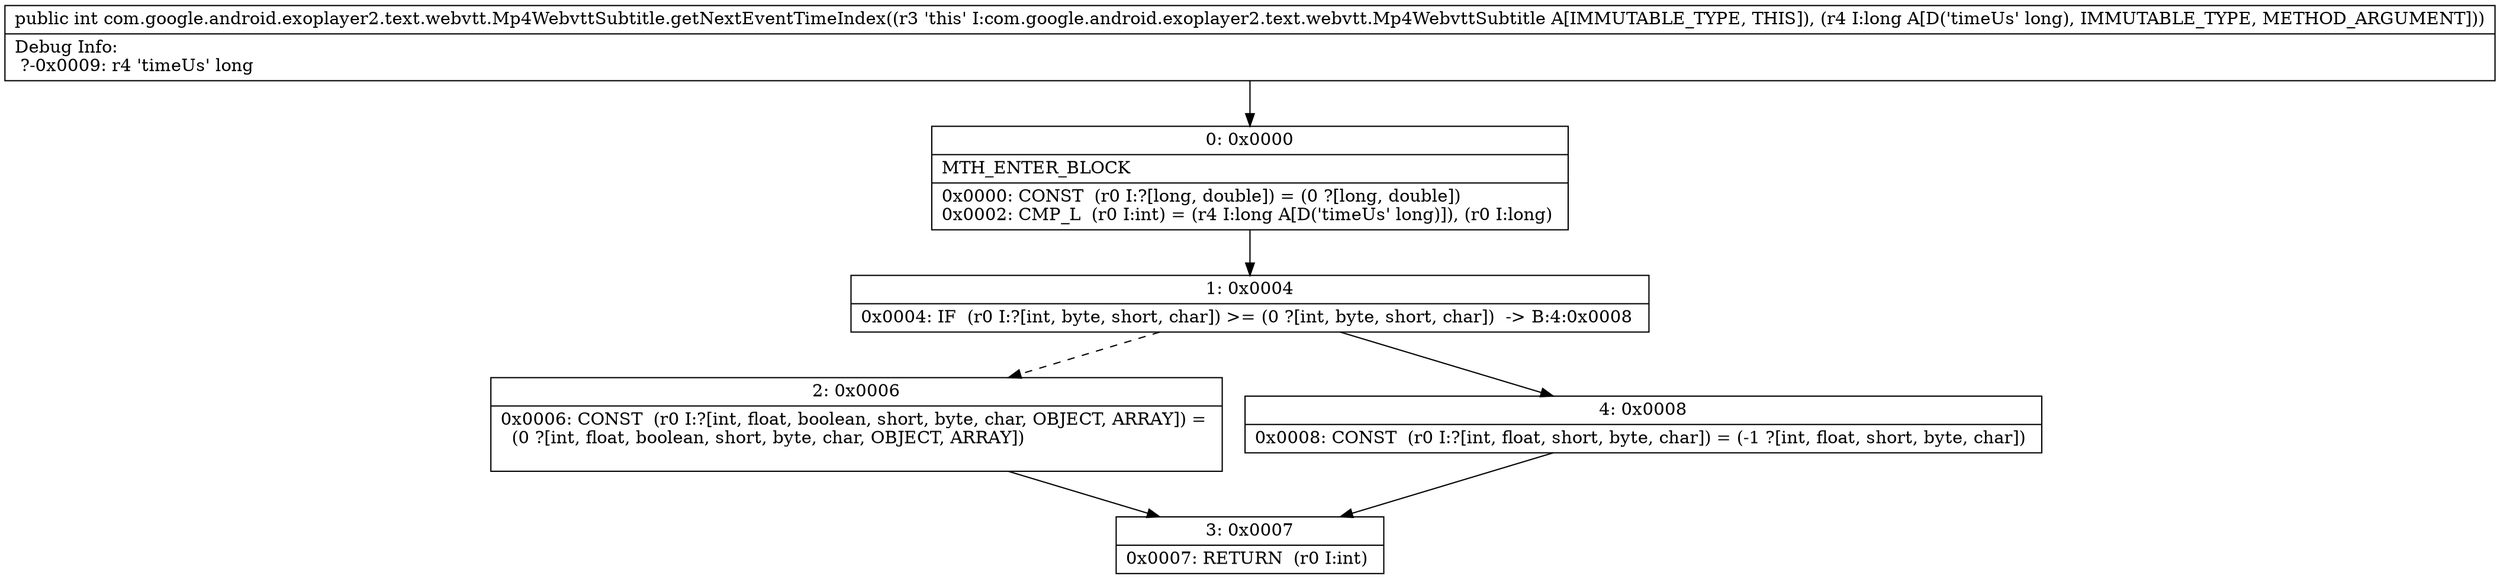 digraph "CFG forcom.google.android.exoplayer2.text.webvtt.Mp4WebvttSubtitle.getNextEventTimeIndex(J)I" {
Node_0 [shape=record,label="{0\:\ 0x0000|MTH_ENTER_BLOCK\l|0x0000: CONST  (r0 I:?[long, double]) = (0 ?[long, double]) \l0x0002: CMP_L  (r0 I:int) = (r4 I:long A[D('timeUs' long)]), (r0 I:long) \l}"];
Node_1 [shape=record,label="{1\:\ 0x0004|0x0004: IF  (r0 I:?[int, byte, short, char]) \>= (0 ?[int, byte, short, char])  \-\> B:4:0x0008 \l}"];
Node_2 [shape=record,label="{2\:\ 0x0006|0x0006: CONST  (r0 I:?[int, float, boolean, short, byte, char, OBJECT, ARRAY]) = \l  (0 ?[int, float, boolean, short, byte, char, OBJECT, ARRAY])\l \l}"];
Node_3 [shape=record,label="{3\:\ 0x0007|0x0007: RETURN  (r0 I:int) \l}"];
Node_4 [shape=record,label="{4\:\ 0x0008|0x0008: CONST  (r0 I:?[int, float, short, byte, char]) = (\-1 ?[int, float, short, byte, char]) \l}"];
MethodNode[shape=record,label="{public int com.google.android.exoplayer2.text.webvtt.Mp4WebvttSubtitle.getNextEventTimeIndex((r3 'this' I:com.google.android.exoplayer2.text.webvtt.Mp4WebvttSubtitle A[IMMUTABLE_TYPE, THIS]), (r4 I:long A[D('timeUs' long), IMMUTABLE_TYPE, METHOD_ARGUMENT]))  | Debug Info:\l  ?\-0x0009: r4 'timeUs' long\l}"];
MethodNode -> Node_0;
Node_0 -> Node_1;
Node_1 -> Node_2[style=dashed];
Node_1 -> Node_4;
Node_2 -> Node_3;
Node_4 -> Node_3;
}

